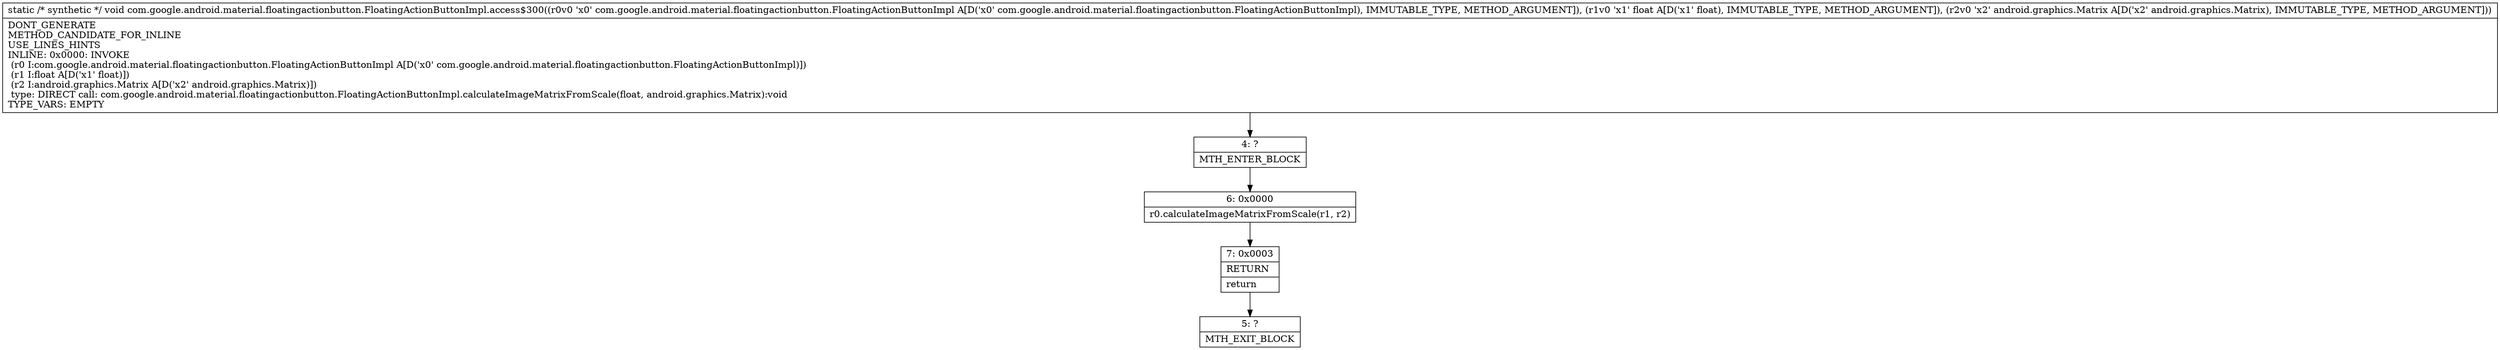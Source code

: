 digraph "CFG forcom.google.android.material.floatingactionbutton.FloatingActionButtonImpl.access$300(Lcom\/google\/android\/material\/floatingactionbutton\/FloatingActionButtonImpl;FLandroid\/graphics\/Matrix;)V" {
Node_4 [shape=record,label="{4\:\ ?|MTH_ENTER_BLOCK\l}"];
Node_6 [shape=record,label="{6\:\ 0x0000|r0.calculateImageMatrixFromScale(r1, r2)\l}"];
Node_7 [shape=record,label="{7\:\ 0x0003|RETURN\l|return\l}"];
Node_5 [shape=record,label="{5\:\ ?|MTH_EXIT_BLOCK\l}"];
MethodNode[shape=record,label="{static \/* synthetic *\/ void com.google.android.material.floatingactionbutton.FloatingActionButtonImpl.access$300((r0v0 'x0' com.google.android.material.floatingactionbutton.FloatingActionButtonImpl A[D('x0' com.google.android.material.floatingactionbutton.FloatingActionButtonImpl), IMMUTABLE_TYPE, METHOD_ARGUMENT]), (r1v0 'x1' float A[D('x1' float), IMMUTABLE_TYPE, METHOD_ARGUMENT]), (r2v0 'x2' android.graphics.Matrix A[D('x2' android.graphics.Matrix), IMMUTABLE_TYPE, METHOD_ARGUMENT]))  | DONT_GENERATE\lMETHOD_CANDIDATE_FOR_INLINE\lUSE_LINES_HINTS\lINLINE: 0x0000: INVOKE  \l  (r0 I:com.google.android.material.floatingactionbutton.FloatingActionButtonImpl A[D('x0' com.google.android.material.floatingactionbutton.FloatingActionButtonImpl)])\l  (r1 I:float A[D('x1' float)])\l  (r2 I:android.graphics.Matrix A[D('x2' android.graphics.Matrix)])\l type: DIRECT call: com.google.android.material.floatingactionbutton.FloatingActionButtonImpl.calculateImageMatrixFromScale(float, android.graphics.Matrix):void\lTYPE_VARS: EMPTY\l}"];
MethodNode -> Node_4;Node_4 -> Node_6;
Node_6 -> Node_7;
Node_7 -> Node_5;
}

